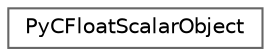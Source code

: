 digraph "Graphical Class Hierarchy"
{
 // LATEX_PDF_SIZE
  bgcolor="transparent";
  edge [fontname=Helvetica,fontsize=10,labelfontname=Helvetica,labelfontsize=10];
  node [fontname=Helvetica,fontsize=10,shape=box,height=0.2,width=0.4];
  rankdir="LR";
  Node0 [id="Node000000",label="PyCFloatScalarObject",height=0.2,width=0.4,color="grey40", fillcolor="white", style="filled",URL="$d4/db7/structPyCFloatScalarObject.html",tooltip=" "];
}
